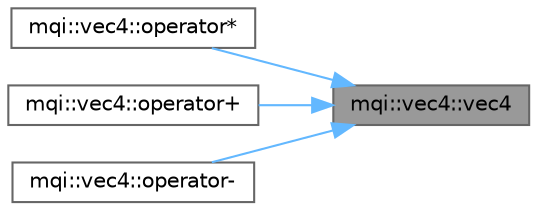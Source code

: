digraph "mqi::vec4::vec4"
{
 // LATEX_PDF_SIZE
  bgcolor="transparent";
  edge [fontname=Helvetica,fontsize=10,labelfontname=Helvetica,labelfontsize=10];
  node [fontname=Helvetica,fontsize=10,shape=box,height=0.2,width=0.4];
  rankdir="RL";
  Node1 [id="Node000001",label="mqi::vec4::vec4",height=0.2,width=0.4,color="gray40", fillcolor="grey60", style="filled", fontcolor="black",tooltip="Default constructor, initializes to (0, 0, 0, 0)."];
  Node1 -> Node2 [id="edge1_Node000001_Node000002",dir="back",color="steelblue1",style="solid",tooltip=" "];
  Node2 [id="Node000002",label="mqi::vec4::operator*",height=0.2,width=0.4,color="grey40", fillcolor="white", style="filled",URL="$classmqi_1_1vec4.html#ae21ac2b16d175e5606d2af50d7828600",tooltip="Scalar multiplication."];
  Node1 -> Node3 [id="edge2_Node000001_Node000003",dir="back",color="steelblue1",style="solid",tooltip=" "];
  Node3 [id="Node000003",label="mqi::vec4::operator+",height=0.2,width=0.4,color="grey40", fillcolor="white", style="filled",URL="$classmqi_1_1vec4.html#ac1ed2893f8ac3fc8a42d971b959bd58a",tooltip="Vector addition."];
  Node1 -> Node4 [id="edge3_Node000001_Node000004",dir="back",color="steelblue1",style="solid",tooltip=" "];
  Node4 [id="Node000004",label="mqi::vec4::operator-",height=0.2,width=0.4,color="grey40", fillcolor="white", style="filled",URL="$classmqi_1_1vec4.html#a4a4e3f89ed5b844cea7783932365ded3",tooltip="Vector subtraction."];
}
